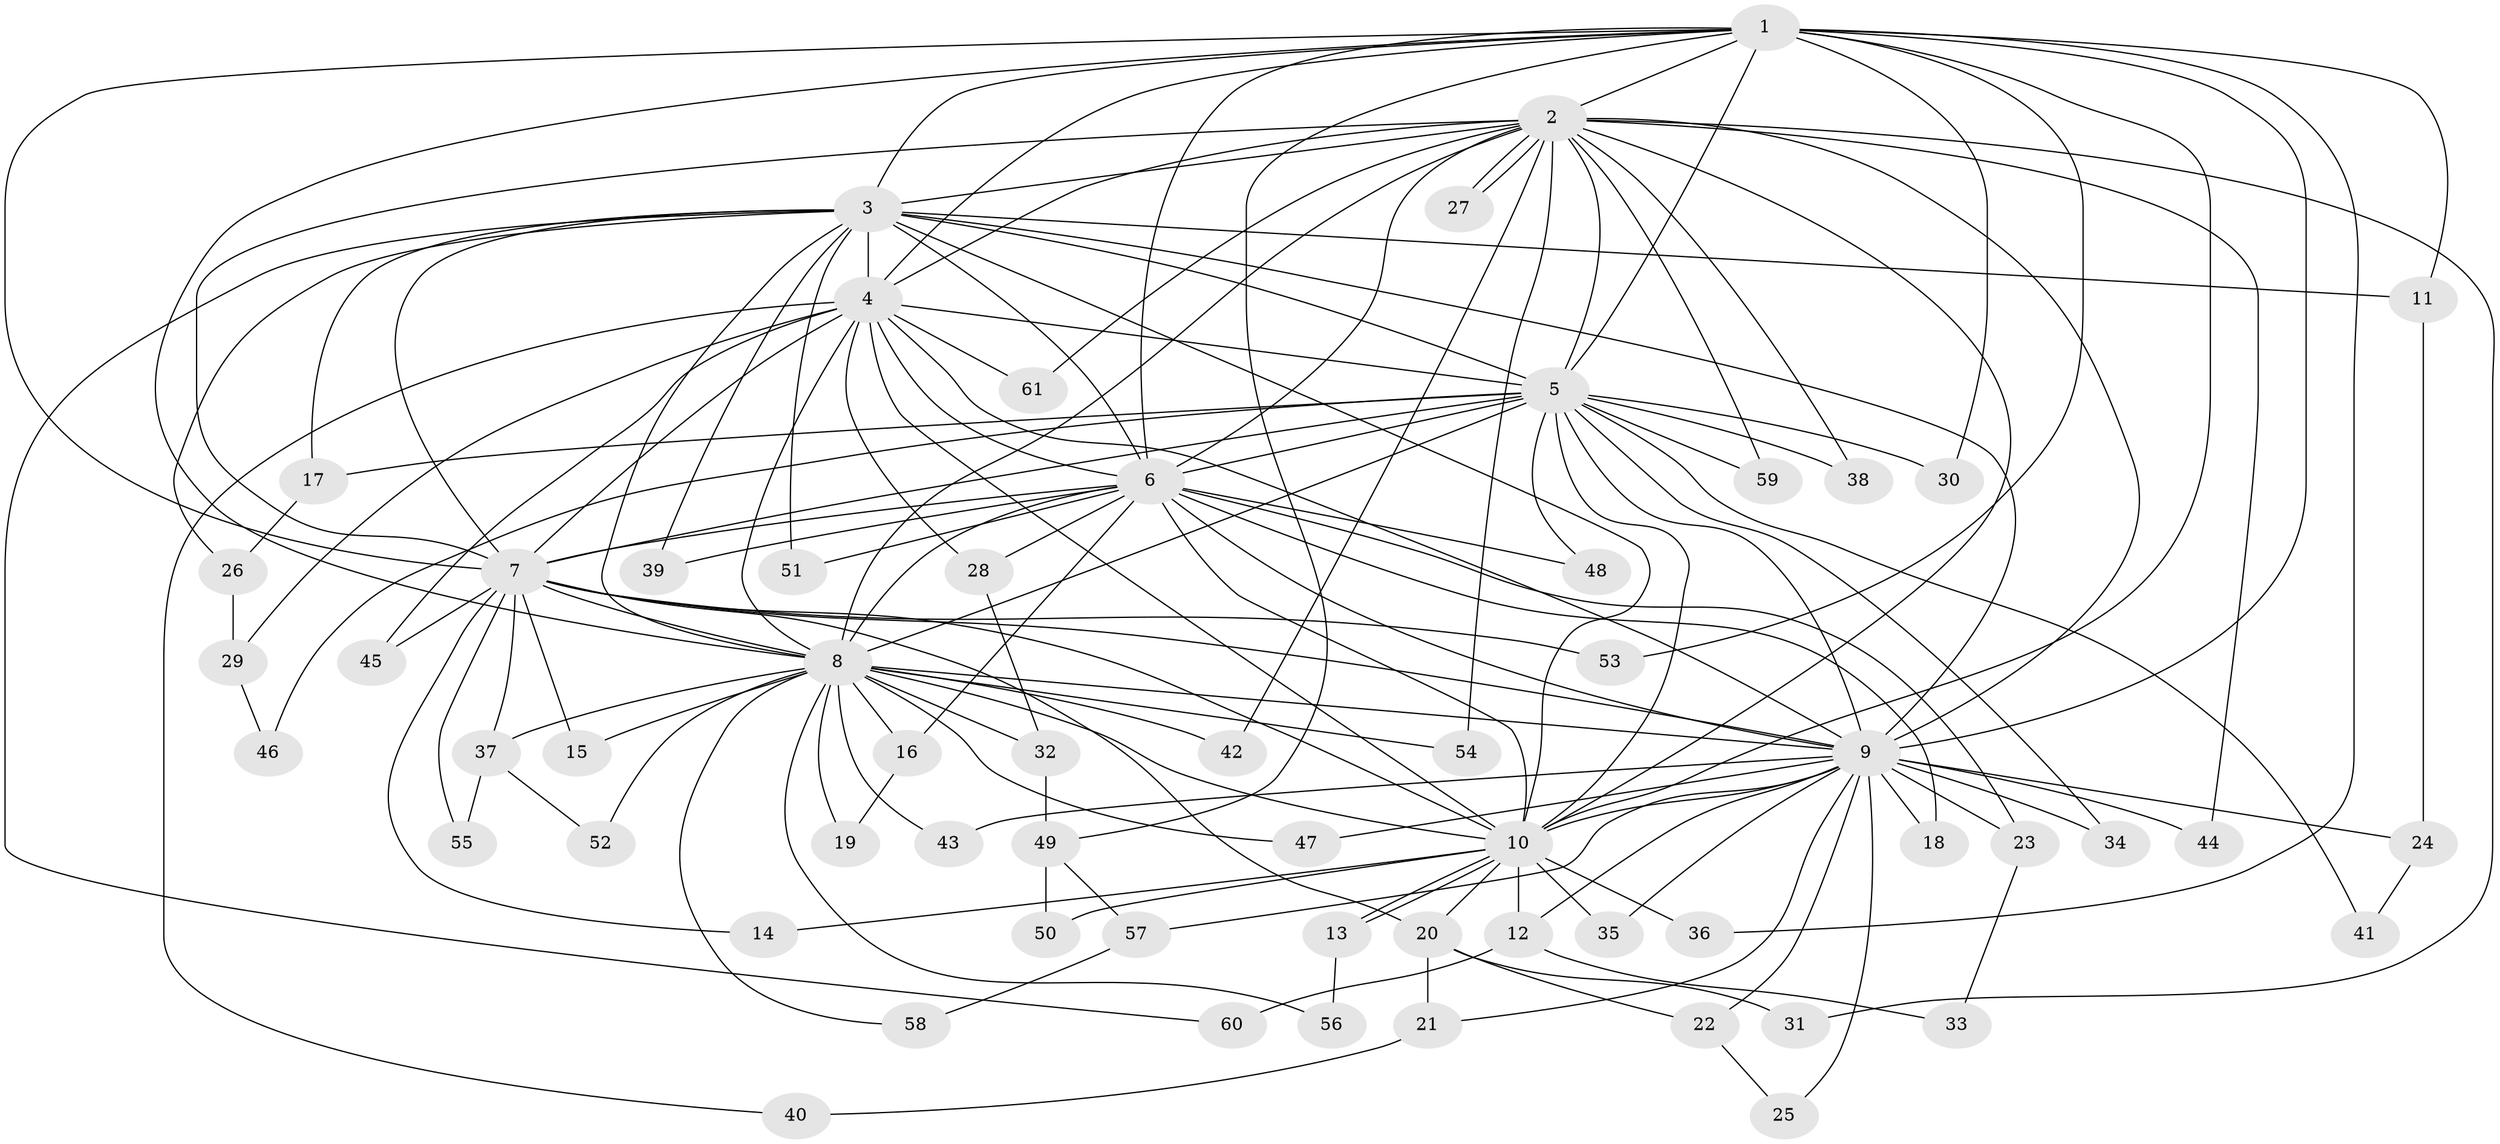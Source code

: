 // Generated by graph-tools (version 1.1) at 2025/34/03/09/25 02:34:44]
// undirected, 61 vertices, 147 edges
graph export_dot {
graph [start="1"]
  node [color=gray90,style=filled];
  1;
  2;
  3;
  4;
  5;
  6;
  7;
  8;
  9;
  10;
  11;
  12;
  13;
  14;
  15;
  16;
  17;
  18;
  19;
  20;
  21;
  22;
  23;
  24;
  25;
  26;
  27;
  28;
  29;
  30;
  31;
  32;
  33;
  34;
  35;
  36;
  37;
  38;
  39;
  40;
  41;
  42;
  43;
  44;
  45;
  46;
  47;
  48;
  49;
  50;
  51;
  52;
  53;
  54;
  55;
  56;
  57;
  58;
  59;
  60;
  61;
  1 -- 2;
  1 -- 3;
  1 -- 4;
  1 -- 5;
  1 -- 6;
  1 -- 7;
  1 -- 8;
  1 -- 9;
  1 -- 10;
  1 -- 11;
  1 -- 30;
  1 -- 36;
  1 -- 49;
  1 -- 53;
  2 -- 3;
  2 -- 4;
  2 -- 5;
  2 -- 6;
  2 -- 7;
  2 -- 8;
  2 -- 9;
  2 -- 10;
  2 -- 27;
  2 -- 27;
  2 -- 31;
  2 -- 38;
  2 -- 42;
  2 -- 44;
  2 -- 54;
  2 -- 59;
  2 -- 61;
  3 -- 4;
  3 -- 5;
  3 -- 6;
  3 -- 7;
  3 -- 8;
  3 -- 9;
  3 -- 10;
  3 -- 11;
  3 -- 17;
  3 -- 26;
  3 -- 39;
  3 -- 51;
  3 -- 60;
  4 -- 5;
  4 -- 6;
  4 -- 7;
  4 -- 8;
  4 -- 9;
  4 -- 10;
  4 -- 28;
  4 -- 29;
  4 -- 40;
  4 -- 45;
  4 -- 61;
  5 -- 6;
  5 -- 7;
  5 -- 8;
  5 -- 9;
  5 -- 10;
  5 -- 17;
  5 -- 30;
  5 -- 34;
  5 -- 38;
  5 -- 41;
  5 -- 46;
  5 -- 48;
  5 -- 59;
  6 -- 7;
  6 -- 8;
  6 -- 9;
  6 -- 10;
  6 -- 16;
  6 -- 18;
  6 -- 23;
  6 -- 28;
  6 -- 39;
  6 -- 48;
  6 -- 51;
  7 -- 8;
  7 -- 9;
  7 -- 10;
  7 -- 14;
  7 -- 15;
  7 -- 20;
  7 -- 37;
  7 -- 45;
  7 -- 53;
  7 -- 55;
  8 -- 9;
  8 -- 10;
  8 -- 15;
  8 -- 16;
  8 -- 19;
  8 -- 32;
  8 -- 37;
  8 -- 42;
  8 -- 43;
  8 -- 47;
  8 -- 52;
  8 -- 54;
  8 -- 56;
  8 -- 58;
  9 -- 10;
  9 -- 12;
  9 -- 18;
  9 -- 21;
  9 -- 22;
  9 -- 23;
  9 -- 24;
  9 -- 25;
  9 -- 34;
  9 -- 35;
  9 -- 43;
  9 -- 44;
  9 -- 47;
  9 -- 57;
  10 -- 12;
  10 -- 13;
  10 -- 13;
  10 -- 14;
  10 -- 20;
  10 -- 35;
  10 -- 36;
  10 -- 50;
  11 -- 24;
  12 -- 33;
  12 -- 60;
  13 -- 56;
  16 -- 19;
  17 -- 26;
  20 -- 21;
  20 -- 22;
  20 -- 31;
  21 -- 40;
  22 -- 25;
  23 -- 33;
  24 -- 41;
  26 -- 29;
  28 -- 32;
  29 -- 46;
  32 -- 49;
  37 -- 52;
  37 -- 55;
  49 -- 50;
  49 -- 57;
  57 -- 58;
}
